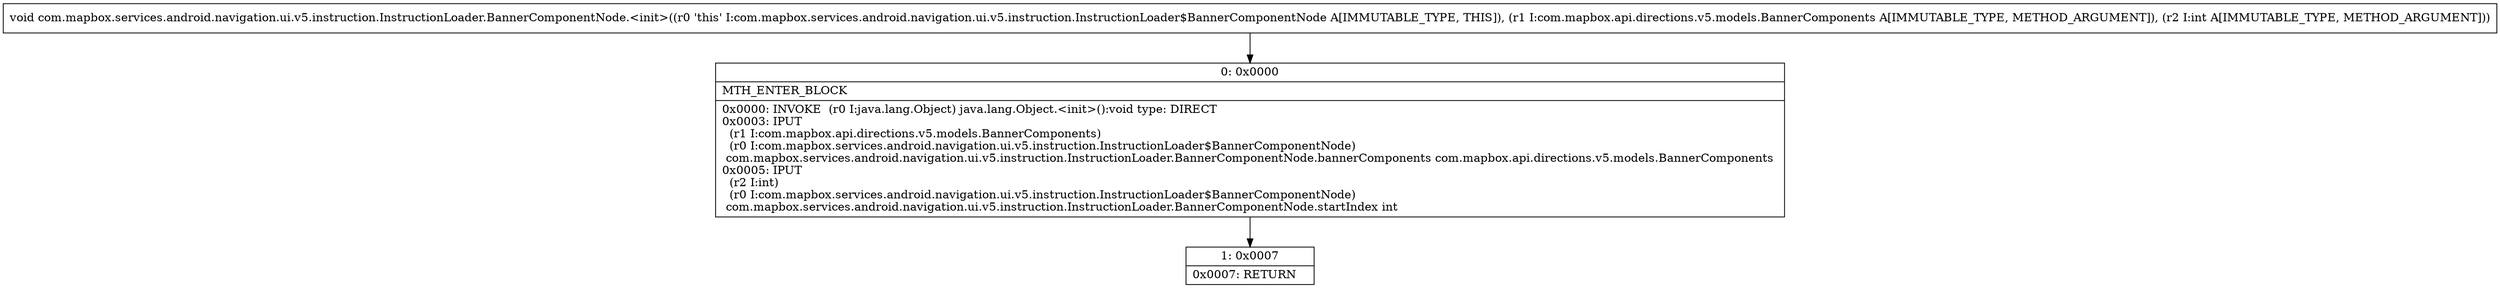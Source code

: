 digraph "CFG forcom.mapbox.services.android.navigation.ui.v5.instruction.InstructionLoader.BannerComponentNode.\<init\>(Lcom\/mapbox\/api\/directions\/v5\/models\/BannerComponents;I)V" {
Node_0 [shape=record,label="{0\:\ 0x0000|MTH_ENTER_BLOCK\l|0x0000: INVOKE  (r0 I:java.lang.Object) java.lang.Object.\<init\>():void type: DIRECT \l0x0003: IPUT  \l  (r1 I:com.mapbox.api.directions.v5.models.BannerComponents)\l  (r0 I:com.mapbox.services.android.navigation.ui.v5.instruction.InstructionLoader$BannerComponentNode)\l com.mapbox.services.android.navigation.ui.v5.instruction.InstructionLoader.BannerComponentNode.bannerComponents com.mapbox.api.directions.v5.models.BannerComponents \l0x0005: IPUT  \l  (r2 I:int)\l  (r0 I:com.mapbox.services.android.navigation.ui.v5.instruction.InstructionLoader$BannerComponentNode)\l com.mapbox.services.android.navigation.ui.v5.instruction.InstructionLoader.BannerComponentNode.startIndex int \l}"];
Node_1 [shape=record,label="{1\:\ 0x0007|0x0007: RETURN   \l}"];
MethodNode[shape=record,label="{void com.mapbox.services.android.navigation.ui.v5.instruction.InstructionLoader.BannerComponentNode.\<init\>((r0 'this' I:com.mapbox.services.android.navigation.ui.v5.instruction.InstructionLoader$BannerComponentNode A[IMMUTABLE_TYPE, THIS]), (r1 I:com.mapbox.api.directions.v5.models.BannerComponents A[IMMUTABLE_TYPE, METHOD_ARGUMENT]), (r2 I:int A[IMMUTABLE_TYPE, METHOD_ARGUMENT])) }"];
MethodNode -> Node_0;
Node_0 -> Node_1;
}

